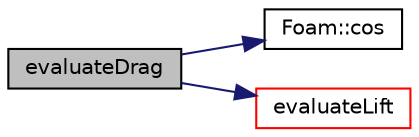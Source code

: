 digraph "evaluateDrag"
{
  bgcolor="transparent";
  edge [fontname="Helvetica",fontsize="10",labelfontname="Helvetica",labelfontsize="10"];
  node [fontname="Helvetica",fontsize="10",shape=record];
  rankdir="LR";
  Node301 [label="evaluateDrag",height=0.2,width=0.4,color="black", fillcolor="grey75", style="filled", fontcolor="black"];
  Node301 -> Node302 [color="midnightblue",fontsize="10",style="solid",fontname="Helvetica"];
  Node302 [label="Foam::cos",height=0.2,width=0.4,color="black",URL="$a21851.html#aebb41a148f7cf44b63e12f69e487e49f"];
  Node301 -> Node303 [color="midnightblue",fontsize="10",style="solid",fontname="Helvetica"];
  Node303 [label="evaluateLift",height=0.2,width=0.4,color="red",URL="$a24625.html#ab2d94fbc8c954301f12b2535a6e1c856",tooltip="Lift. "];
}
